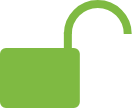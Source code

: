 <mxfile version="14.6.13" type="device"><diagram id="-rEXNvh8huQ_k84EKrWS" name="Seite-1"><mxGraphModel dx="1086" dy="4473" grid="1" gridSize="10" guides="1" tooltips="1" connect="1" arrows="1" fold="1" page="1" pageScale="1" pageWidth="827" pageHeight="1169" math="0" shadow="0"><root><mxCell id="0"/><mxCell id="1" parent="0"/><mxCell id="MYx_Hmfr6v1cBAPan8tl-1" value="" style="group;aspect=fixed;" vertex="1" connectable="0" parent="1"><mxGeometry x="40" y="-3480" width="62.86" height="51" as="geometry"/></mxCell><mxCell id="MYx_Hmfr6v1cBAPan8tl-2" value="" style="endArrow=none;html=1;fontSize=12;verticalAlign=top;strokeColor=#7FBA42;strokeWidth=4;fillColor=#7FBA42;rounded=1;targetPerimeterSpacing=0;" edge="1" parent="MYx_Hmfr6v1cBAPan8tl-1"><mxGeometry width="50" height="50" relative="1" as="geometry"><mxPoint x="32.927" y="23.948" as="sourcePoint"/><mxPoint x="32.927" y="13.97" as="targetPoint"/></mxGeometry></mxCell><mxCell id="MYx_Hmfr6v1cBAPan8tl-3" value="" style="verticalLabelPosition=bottom;verticalAlign=top;html=1;shape=mxgraph.basic.arc;startAngle=0.5;endAngle=0;strokeColor=#7FBA42;strokeWidth=4;fillColor=#7FBA42;rotation=90;" vertex="1" parent="MYx_Hmfr6v1cBAPan8tl-1"><mxGeometry x="32.927" width="29.933" height="29.935" as="geometry"/></mxCell><mxCell id="MYx_Hmfr6v1cBAPan8tl-4" value="" style="rounded=1;whiteSpace=wrap;html=1;strokeWidth=2;arcSize=7;fillColor=#7FBA42;strokeColor=#7FBA42;" vertex="1" parent="MYx_Hmfr6v1cBAPan8tl-1"><mxGeometry y="22.95" width="37.916" height="28.05" as="geometry"/></mxCell></root></mxGraphModel></diagram></mxfile>